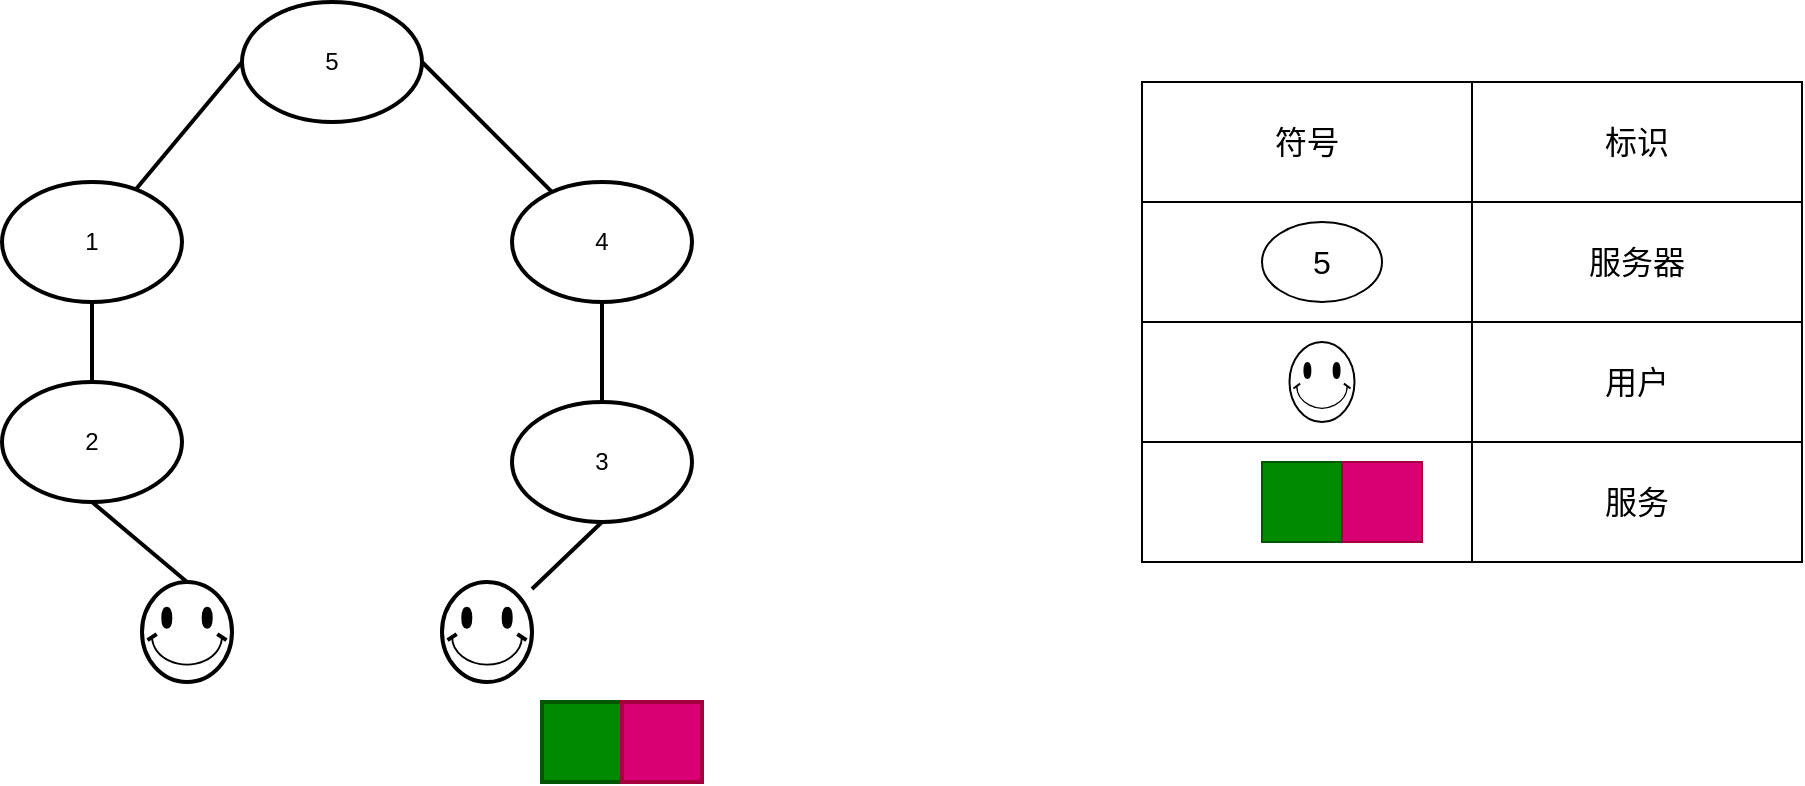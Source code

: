 <mxfile version="26.0.16">
  <diagram name="第 1 页" id="PZE3N_VyogF6whfXLo6M">
    <mxGraphModel dx="1434" dy="827" grid="1" gridSize="10" guides="1" tooltips="1" connect="1" arrows="1" fold="1" page="1" pageScale="1" pageWidth="1200" pageHeight="1600" math="0" shadow="0">
      <root>
        <mxCell id="0" />
        <mxCell id="1" parent="0" />
        <mxCell id="0QIOndgU3hM8L6JyuvMU-1" value="5" style="ellipse;whiteSpace=wrap;html=1;strokeWidth=2;" vertex="1" parent="1">
          <mxGeometry x="290" y="20" width="90" height="60" as="geometry" />
        </mxCell>
        <mxCell id="0QIOndgU3hM8L6JyuvMU-8" style="rounded=0;orthogonalLoop=1;jettySize=auto;html=1;entryX=0;entryY=0.5;entryDx=0;entryDy=0;endArrow=none;startFill=0;strokeWidth=2;" edge="1" parent="1" source="0QIOndgU3hM8L6JyuvMU-2" target="0QIOndgU3hM8L6JyuvMU-1">
          <mxGeometry relative="1" as="geometry" />
        </mxCell>
        <mxCell id="0QIOndgU3hM8L6JyuvMU-2" value="1" style="ellipse;whiteSpace=wrap;html=1;strokeWidth=2;" vertex="1" parent="1">
          <mxGeometry x="170" y="110" width="90" height="60" as="geometry" />
        </mxCell>
        <mxCell id="0QIOndgU3hM8L6JyuvMU-9" style="rounded=0;orthogonalLoop=1;jettySize=auto;html=1;entryX=1;entryY=0.5;entryDx=0;entryDy=0;endArrow=none;startFill=0;strokeWidth=2;" edge="1" parent="1" source="0QIOndgU3hM8L6JyuvMU-5" target="0QIOndgU3hM8L6JyuvMU-1">
          <mxGeometry relative="1" as="geometry" />
        </mxCell>
        <mxCell id="0QIOndgU3hM8L6JyuvMU-21" style="rounded=0;orthogonalLoop=1;jettySize=auto;html=1;entryX=0.5;entryY=0;entryDx=0;entryDy=0;endArrow=none;startFill=0;strokeWidth=2;" edge="1" parent="1" source="0QIOndgU3hM8L6JyuvMU-5" target="0QIOndgU3hM8L6JyuvMU-7">
          <mxGeometry relative="1" as="geometry" />
        </mxCell>
        <mxCell id="0QIOndgU3hM8L6JyuvMU-5" value="4" style="ellipse;whiteSpace=wrap;html=1;strokeWidth=2;" vertex="1" parent="1">
          <mxGeometry x="425" y="110" width="90" height="60" as="geometry" />
        </mxCell>
        <mxCell id="0QIOndgU3hM8L6JyuvMU-10" style="rounded=0;orthogonalLoop=1;jettySize=auto;html=1;endArrow=none;startFill=0;strokeWidth=2;" edge="1" parent="1" source="0QIOndgU3hM8L6JyuvMU-6" target="0QIOndgU3hM8L6JyuvMU-2">
          <mxGeometry relative="1" as="geometry" />
        </mxCell>
        <mxCell id="0QIOndgU3hM8L6JyuvMU-6" value="2" style="ellipse;whiteSpace=wrap;html=1;strokeWidth=2;" vertex="1" parent="1">
          <mxGeometry x="170" y="210" width="90" height="60" as="geometry" />
        </mxCell>
        <mxCell id="0QIOndgU3hM8L6JyuvMU-7" value="3" style="ellipse;whiteSpace=wrap;html=1;strokeWidth=2;" vertex="1" parent="1">
          <mxGeometry x="425" y="220" width="90" height="60" as="geometry" />
        </mxCell>
        <mxCell id="0QIOndgU3hM8L6JyuvMU-12" value="" style="whiteSpace=wrap;html=1;aspect=fixed;fillColor=#008a00;fontColor=#ffffff;strokeColor=#005700;strokeWidth=2;" vertex="1" parent="1">
          <mxGeometry x="440" y="370" width="40" height="40" as="geometry" />
        </mxCell>
        <mxCell id="0QIOndgU3hM8L6JyuvMU-16" style="rounded=0;orthogonalLoop=1;jettySize=auto;html=1;entryX=0.5;entryY=1;entryDx=0;entryDy=0;endArrow=none;startFill=0;exitX=0.5;exitY=0;exitDx=0;exitDy=0;exitPerimeter=0;strokeWidth=2;" edge="1" parent="1" source="0QIOndgU3hM8L6JyuvMU-14" target="0QIOndgU3hM8L6JyuvMU-6">
          <mxGeometry relative="1" as="geometry">
            <mxPoint x="215" y="320" as="sourcePoint" />
          </mxGeometry>
        </mxCell>
        <mxCell id="0QIOndgU3hM8L6JyuvMU-14" value="" style="verticalLabelPosition=bottom;verticalAlign=top;html=1;shape=mxgraph.basic.smiley;strokeWidth=2;" vertex="1" parent="1">
          <mxGeometry x="240" y="310" width="45" height="50" as="geometry" />
        </mxCell>
        <mxCell id="0QIOndgU3hM8L6JyuvMU-17" style="rounded=0;orthogonalLoop=1;jettySize=auto;html=1;entryX=0.5;entryY=1;entryDx=0;entryDy=0;endArrow=none;startFill=0;strokeWidth=2;" edge="1" parent="1" source="0QIOndgU3hM8L6JyuvMU-15" target="0QIOndgU3hM8L6JyuvMU-7">
          <mxGeometry relative="1" as="geometry" />
        </mxCell>
        <mxCell id="0QIOndgU3hM8L6JyuvMU-15" value="" style="verticalLabelPosition=bottom;verticalAlign=top;html=1;shape=mxgraph.basic.smiley;strokeWidth=2;" vertex="1" parent="1">
          <mxGeometry x="390" y="310" width="45" height="50" as="geometry" />
        </mxCell>
        <mxCell id="0QIOndgU3hM8L6JyuvMU-22" value="" style="whiteSpace=wrap;html=1;aspect=fixed;fillColor=#d80073;fontColor=#ffffff;strokeColor=#A50040;strokeWidth=2;" vertex="1" parent="1">
          <mxGeometry x="480" y="370" width="40" height="40" as="geometry" />
        </mxCell>
        <mxCell id="0QIOndgU3hM8L6JyuvMU-23" value="" style="shape=table;startSize=0;container=1;collapsible=0;childLayout=tableLayout;strokeWidth=1;fontSize=16;" vertex="1" parent="1">
          <mxGeometry x="740" y="60" width="330" height="240" as="geometry" />
        </mxCell>
        <mxCell id="0QIOndgU3hM8L6JyuvMU-24" value="" style="shape=tableRow;horizontal=0;startSize=0;swimlaneHead=0;swimlaneBody=0;strokeColor=inherit;top=0;left=0;bottom=0;right=0;collapsible=0;dropTarget=0;fillColor=none;points=[[0,0.5],[1,0.5]];portConstraint=eastwest;strokeWidth=1;fontSize=16;" vertex="1" parent="0QIOndgU3hM8L6JyuvMU-23">
          <mxGeometry width="330" height="60" as="geometry" />
        </mxCell>
        <mxCell id="0QIOndgU3hM8L6JyuvMU-25" value="符号" style="shape=partialRectangle;html=1;whiteSpace=wrap;connectable=0;strokeColor=inherit;overflow=hidden;fillColor=none;top=0;left=0;bottom=0;right=0;pointerEvents=1;strokeWidth=1;fontSize=16;" vertex="1" parent="0QIOndgU3hM8L6JyuvMU-24">
          <mxGeometry width="165" height="60" as="geometry">
            <mxRectangle width="165" height="60" as="alternateBounds" />
          </mxGeometry>
        </mxCell>
        <mxCell id="0QIOndgU3hM8L6JyuvMU-26" value="标识" style="shape=partialRectangle;html=1;whiteSpace=wrap;connectable=0;strokeColor=inherit;overflow=hidden;fillColor=none;top=0;left=0;bottom=0;right=0;pointerEvents=1;strokeWidth=1;fontSize=16;" vertex="1" parent="0QIOndgU3hM8L6JyuvMU-24">
          <mxGeometry x="165" width="165" height="60" as="geometry">
            <mxRectangle width="165" height="60" as="alternateBounds" />
          </mxGeometry>
        </mxCell>
        <mxCell id="0QIOndgU3hM8L6JyuvMU-27" value="" style="shape=tableRow;horizontal=0;startSize=0;swimlaneHead=0;swimlaneBody=0;strokeColor=inherit;top=0;left=0;bottom=0;right=0;collapsible=0;dropTarget=0;fillColor=none;points=[[0,0.5],[1,0.5]];portConstraint=eastwest;strokeWidth=1;fontSize=16;" vertex="1" parent="0QIOndgU3hM8L6JyuvMU-23">
          <mxGeometry y="60" width="330" height="60" as="geometry" />
        </mxCell>
        <mxCell id="0QIOndgU3hM8L6JyuvMU-28" value="" style="shape=partialRectangle;html=1;whiteSpace=wrap;connectable=0;strokeColor=inherit;overflow=hidden;fillColor=none;top=0;left=0;bottom=0;right=0;pointerEvents=1;strokeWidth=1;fontSize=16;" vertex="1" parent="0QIOndgU3hM8L6JyuvMU-27">
          <mxGeometry width="165" height="60" as="geometry">
            <mxRectangle width="165" height="60" as="alternateBounds" />
          </mxGeometry>
        </mxCell>
        <mxCell id="0QIOndgU3hM8L6JyuvMU-29" value="服务器" style="shape=partialRectangle;html=1;whiteSpace=wrap;connectable=0;strokeColor=inherit;overflow=hidden;fillColor=none;top=0;left=0;bottom=0;right=0;pointerEvents=1;strokeWidth=1;fontSize=16;" vertex="1" parent="0QIOndgU3hM8L6JyuvMU-27">
          <mxGeometry x="165" width="165" height="60" as="geometry">
            <mxRectangle width="165" height="60" as="alternateBounds" />
          </mxGeometry>
        </mxCell>
        <mxCell id="0QIOndgU3hM8L6JyuvMU-30" value="" style="shape=tableRow;horizontal=0;startSize=0;swimlaneHead=0;swimlaneBody=0;strokeColor=inherit;top=0;left=0;bottom=0;right=0;collapsible=0;dropTarget=0;fillColor=none;points=[[0,0.5],[1,0.5]];portConstraint=eastwest;strokeWidth=1;fontSize=16;" vertex="1" parent="0QIOndgU3hM8L6JyuvMU-23">
          <mxGeometry y="120" width="330" height="60" as="geometry" />
        </mxCell>
        <mxCell id="0QIOndgU3hM8L6JyuvMU-31" value="" style="shape=partialRectangle;html=1;whiteSpace=wrap;connectable=0;strokeColor=inherit;overflow=hidden;fillColor=none;top=0;left=0;bottom=0;right=0;pointerEvents=1;strokeWidth=1;fontSize=16;" vertex="1" parent="0QIOndgU3hM8L6JyuvMU-30">
          <mxGeometry width="165" height="60" as="geometry">
            <mxRectangle width="165" height="60" as="alternateBounds" />
          </mxGeometry>
        </mxCell>
        <mxCell id="0QIOndgU3hM8L6JyuvMU-32" value="用户" style="shape=partialRectangle;html=1;whiteSpace=wrap;connectable=0;strokeColor=inherit;overflow=hidden;fillColor=none;top=0;left=0;bottom=0;right=0;pointerEvents=1;strokeWidth=1;fontSize=16;" vertex="1" parent="0QIOndgU3hM8L6JyuvMU-30">
          <mxGeometry x="165" width="165" height="60" as="geometry">
            <mxRectangle width="165" height="60" as="alternateBounds" />
          </mxGeometry>
        </mxCell>
        <mxCell id="0QIOndgU3hM8L6JyuvMU-33" value="" style="shape=tableRow;horizontal=0;startSize=0;swimlaneHead=0;swimlaneBody=0;strokeColor=inherit;top=0;left=0;bottom=0;right=0;collapsible=0;dropTarget=0;fillColor=none;points=[[0,0.5],[1,0.5]];portConstraint=eastwest;strokeWidth=1;fontSize=16;" vertex="1" parent="0QIOndgU3hM8L6JyuvMU-23">
          <mxGeometry y="180" width="330" height="60" as="geometry" />
        </mxCell>
        <mxCell id="0QIOndgU3hM8L6JyuvMU-34" value="" style="shape=partialRectangle;html=1;whiteSpace=wrap;connectable=0;strokeColor=inherit;overflow=hidden;fillColor=none;top=0;left=0;bottom=0;right=0;pointerEvents=1;strokeWidth=1;fontSize=16;" vertex="1" parent="0QIOndgU3hM8L6JyuvMU-33">
          <mxGeometry width="165" height="60" as="geometry">
            <mxRectangle width="165" height="60" as="alternateBounds" />
          </mxGeometry>
        </mxCell>
        <mxCell id="0QIOndgU3hM8L6JyuvMU-35" value="服务" style="shape=partialRectangle;html=1;whiteSpace=wrap;connectable=0;strokeColor=inherit;overflow=hidden;fillColor=none;top=0;left=0;bottom=0;right=0;pointerEvents=1;strokeWidth=1;fontSize=16;" vertex="1" parent="0QIOndgU3hM8L6JyuvMU-33">
          <mxGeometry x="165" width="165" height="60" as="geometry">
            <mxRectangle width="165" height="60" as="alternateBounds" />
          </mxGeometry>
        </mxCell>
        <mxCell id="0QIOndgU3hM8L6JyuvMU-36" value="5" style="ellipse;whiteSpace=wrap;html=1;strokeWidth=1;fontSize=16;" vertex="1" parent="1">
          <mxGeometry x="800" y="130" width="60" height="40" as="geometry" />
        </mxCell>
        <mxCell id="0QIOndgU3hM8L6JyuvMU-37" value="" style="verticalLabelPosition=bottom;verticalAlign=top;html=1;shape=mxgraph.basic.smiley;strokeWidth=1;fontSize=16;" vertex="1" parent="1">
          <mxGeometry x="813.75" y="190" width="32.5" height="40" as="geometry" />
        </mxCell>
        <mxCell id="0QIOndgU3hM8L6JyuvMU-38" value="" style="whiteSpace=wrap;html=1;aspect=fixed;fillColor=#008a00;fontColor=#ffffff;strokeColor=#005700;strokeWidth=1;fontSize=16;" vertex="1" parent="1">
          <mxGeometry x="800" y="250" width="40" height="40" as="geometry" />
        </mxCell>
        <mxCell id="0QIOndgU3hM8L6JyuvMU-39" value="" style="whiteSpace=wrap;html=1;aspect=fixed;fillColor=#d80073;fontColor=#ffffff;strokeColor=#A50040;strokeWidth=1;fontSize=16;" vertex="1" parent="1">
          <mxGeometry x="840" y="250" width="40" height="40" as="geometry" />
        </mxCell>
      </root>
    </mxGraphModel>
  </diagram>
</mxfile>
